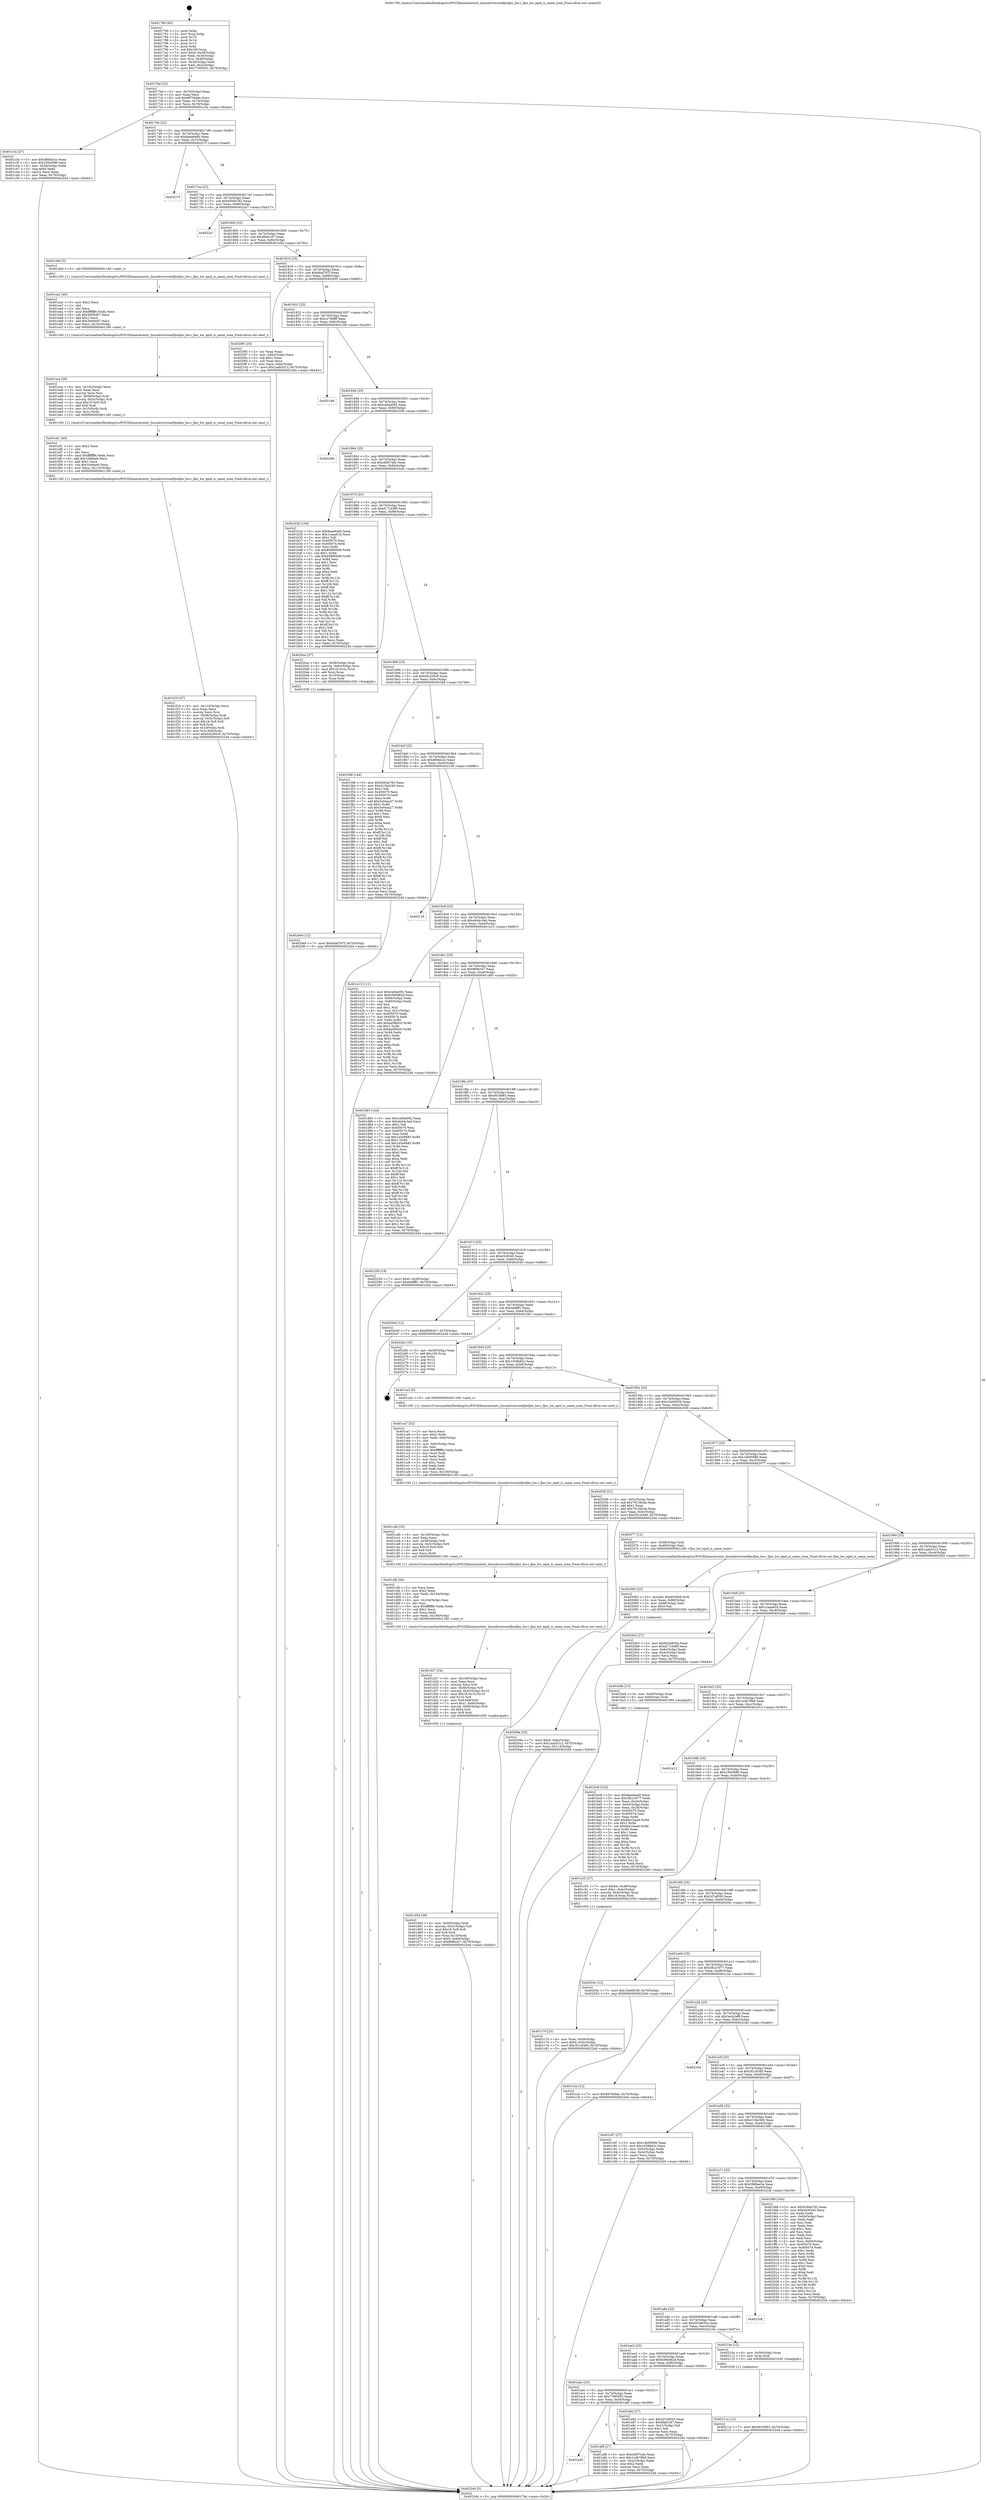 digraph "0x401790" {
  label = "0x401790 (/mnt/c/Users/mathe/Desktop/tcc/POCII/binaries/extr_linuxdriversnetfjesfjes_hw.c_fjes_hw_epid_is_same_zone_Final-ollvm.out::main(0))"
  labelloc = "t"
  node[shape=record]

  Entry [label="",width=0.3,height=0.3,shape=circle,fillcolor=black,style=filled]
  "0x4017bd" [label="{
     0x4017bd [23]\l
     | [instrs]\l
     &nbsp;&nbsp;0x4017bd \<+3\>: mov -0x70(%rbp),%eax\l
     &nbsp;&nbsp;0x4017c0 \<+2\>: mov %eax,%ecx\l
     &nbsp;&nbsp;0x4017c2 \<+6\>: sub $0x8876bfae,%ecx\l
     &nbsp;&nbsp;0x4017c8 \<+3\>: mov %eax,-0x74(%rbp)\l
     &nbsp;&nbsp;0x4017cb \<+3\>: mov %ecx,-0x78(%rbp)\l
     &nbsp;&nbsp;0x4017ce \<+6\>: je 0000000000401c3a \<main+0x4aa\>\l
  }"]
  "0x401c3a" [label="{
     0x401c3a [27]\l
     | [instrs]\l
     &nbsp;&nbsp;0x401c3a \<+5\>: mov $0xd6fde2cc,%eax\l
     &nbsp;&nbsp;0x401c3f \<+5\>: mov $0x230c00f6,%ecx\l
     &nbsp;&nbsp;0x401c44 \<+3\>: mov -0x28(%rbp),%edx\l
     &nbsp;&nbsp;0x401c47 \<+3\>: cmp $0x0,%edx\l
     &nbsp;&nbsp;0x401c4a \<+3\>: cmove %ecx,%eax\l
     &nbsp;&nbsp;0x401c4d \<+3\>: mov %eax,-0x70(%rbp)\l
     &nbsp;&nbsp;0x401c50 \<+5\>: jmp 00000000004022d4 \<main+0xb44\>\l
  }"]
  "0x4017d4" [label="{
     0x4017d4 [22]\l
     | [instrs]\l
     &nbsp;&nbsp;0x4017d4 \<+5\>: jmp 00000000004017d9 \<main+0x49\>\l
     &nbsp;&nbsp;0x4017d9 \<+3\>: mov -0x74(%rbp),%eax\l
     &nbsp;&nbsp;0x4017dc \<+5\>: sub $0x8aee6ed0,%eax\l
     &nbsp;&nbsp;0x4017e1 \<+3\>: mov %eax,-0x7c(%rbp)\l
     &nbsp;&nbsp;0x4017e4 \<+6\>: je 000000000040227f \<main+0xaef\>\l
  }"]
  Exit [label="",width=0.3,height=0.3,shape=circle,fillcolor=black,style=filled,peripheries=2]
  "0x40227f" [label="{
     0x40227f\l
  }", style=dashed]
  "0x4017ea" [label="{
     0x4017ea [22]\l
     | [instrs]\l
     &nbsp;&nbsp;0x4017ea \<+5\>: jmp 00000000004017ef \<main+0x5f\>\l
     &nbsp;&nbsp;0x4017ef \<+3\>: mov -0x74(%rbp),%eax\l
     &nbsp;&nbsp;0x4017f2 \<+5\>: sub $0x9394a782,%eax\l
     &nbsp;&nbsp;0x4017f7 \<+3\>: mov %eax,-0x80(%rbp)\l
     &nbsp;&nbsp;0x4017fa \<+6\>: je 00000000004022a7 \<main+0xb17\>\l
  }"]
  "0x40211a" [label="{
     0x40211a [12]\l
     | [instrs]\l
     &nbsp;&nbsp;0x40211a \<+7\>: movl $0x4616863,-0x70(%rbp)\l
     &nbsp;&nbsp;0x402121 \<+5\>: jmp 00000000004022d4 \<main+0xb44\>\l
  }"]
  "0x4022a7" [label="{
     0x4022a7\l
  }", style=dashed]
  "0x401800" [label="{
     0x401800 [25]\l
     | [instrs]\l
     &nbsp;&nbsp;0x401800 \<+5\>: jmp 0000000000401805 \<main+0x75\>\l
     &nbsp;&nbsp;0x401805 \<+3\>: mov -0x74(%rbp),%eax\l
     &nbsp;&nbsp;0x401808 \<+5\>: sub $0x9fafc187,%eax\l
     &nbsp;&nbsp;0x40180d \<+6\>: mov %eax,-0x84(%rbp)\l
     &nbsp;&nbsp;0x401813 \<+6\>: je 0000000000401e9d \<main+0x70d\>\l
  }"]
  "0x4020e9" [label="{
     0x4020e9 [12]\l
     | [instrs]\l
     &nbsp;&nbsp;0x4020e9 \<+7\>: movl $0xbbaf787f,-0x70(%rbp)\l
     &nbsp;&nbsp;0x4020f0 \<+5\>: jmp 00000000004022d4 \<main+0xb44\>\l
  }"]
  "0x401e9d" [label="{
     0x401e9d [5]\l
     | [instrs]\l
     &nbsp;&nbsp;0x401e9d \<+5\>: call 0000000000401160 \<next_i\>\l
     | [calls]\l
     &nbsp;&nbsp;0x401160 \{1\} (/mnt/c/Users/mathe/Desktop/tcc/POCII/binaries/extr_linuxdriversnetfjesfjes_hw.c_fjes_hw_epid_is_same_zone_Final-ollvm.out::next_i)\l
  }"]
  "0x401819" [label="{
     0x401819 [25]\l
     | [instrs]\l
     &nbsp;&nbsp;0x401819 \<+5\>: jmp 000000000040181e \<main+0x8e\>\l
     &nbsp;&nbsp;0x40181e \<+3\>: mov -0x74(%rbp),%eax\l
     &nbsp;&nbsp;0x401821 \<+5\>: sub $0xbbaf787f,%eax\l
     &nbsp;&nbsp;0x401826 \<+6\>: mov %eax,-0x88(%rbp)\l
     &nbsp;&nbsp;0x40182c \<+6\>: je 00000000004020f5 \<main+0x965\>\l
  }"]
  "0x40209a" [label="{
     0x40209a [25]\l
     | [instrs]\l
     &nbsp;&nbsp;0x40209a \<+7\>: movl $0x0,-0x6c(%rbp)\l
     &nbsp;&nbsp;0x4020a1 \<+7\>: movl $0x1aab5312,-0x70(%rbp)\l
     &nbsp;&nbsp;0x4020a8 \<+6\>: mov %eax,-0x114(%rbp)\l
     &nbsp;&nbsp;0x4020ae \<+5\>: jmp 00000000004022d4 \<main+0xb44\>\l
  }"]
  "0x4020f5" [label="{
     0x4020f5 [25]\l
     | [instrs]\l
     &nbsp;&nbsp;0x4020f5 \<+2\>: xor %eax,%eax\l
     &nbsp;&nbsp;0x4020f7 \<+3\>: mov -0x6c(%rbp),%ecx\l
     &nbsp;&nbsp;0x4020fa \<+3\>: sub $0x1,%eax\l
     &nbsp;&nbsp;0x4020fd \<+2\>: sub %eax,%ecx\l
     &nbsp;&nbsp;0x4020ff \<+3\>: mov %ecx,-0x6c(%rbp)\l
     &nbsp;&nbsp;0x402102 \<+7\>: movl $0x1aab5312,-0x70(%rbp)\l
     &nbsp;&nbsp;0x402109 \<+5\>: jmp 00000000004022d4 \<main+0xb44\>\l
  }"]
  "0x401832" [label="{
     0x401832 [25]\l
     | [instrs]\l
     &nbsp;&nbsp;0x401832 \<+5\>: jmp 0000000000401837 \<main+0xa7\>\l
     &nbsp;&nbsp;0x401837 \<+3\>: mov -0x74(%rbp),%eax\l
     &nbsp;&nbsp;0x40183a \<+5\>: sub $0xc2784fff,%eax\l
     &nbsp;&nbsp;0x40183f \<+6\>: mov %eax,-0x8c(%rbp)\l
     &nbsp;&nbsp;0x401845 \<+6\>: je 00000000004021b8 \<main+0xa28\>\l
  }"]
  "0x402083" [label="{
     0x402083 [23]\l
     | [instrs]\l
     &nbsp;&nbsp;0x402083 \<+10\>: movabs $0x4030b6,%rdi\l
     &nbsp;&nbsp;0x40208d \<+3\>: mov %eax,-0x68(%rbp)\l
     &nbsp;&nbsp;0x402090 \<+3\>: mov -0x68(%rbp),%esi\l
     &nbsp;&nbsp;0x402093 \<+2\>: mov $0x0,%al\l
     &nbsp;&nbsp;0x402095 \<+5\>: call 0000000000401040 \<printf@plt\>\l
     | [calls]\l
     &nbsp;&nbsp;0x401040 \{1\} (unknown)\l
  }"]
  "0x4021b8" [label="{
     0x4021b8\l
  }", style=dashed]
  "0x40184b" [label="{
     0x40184b [25]\l
     | [instrs]\l
     &nbsp;&nbsp;0x40184b \<+5\>: jmp 0000000000401850 \<main+0xc0\>\l
     &nbsp;&nbsp;0x401850 \<+3\>: mov -0x74(%rbp),%eax\l
     &nbsp;&nbsp;0x401853 \<+5\>: sub $0xc4d4a092,%eax\l
     &nbsp;&nbsp;0x401858 \<+6\>: mov %eax,-0x90(%rbp)\l
     &nbsp;&nbsp;0x40185e \<+6\>: je 000000000040229b \<main+0xb0b\>\l
  }"]
  "0x401f19" [label="{
     0x401f19 [47]\l
     | [instrs]\l
     &nbsp;&nbsp;0x401f19 \<+6\>: mov -0x110(%rbp),%ecx\l
     &nbsp;&nbsp;0x401f1f \<+3\>: imul %eax,%ecx\l
     &nbsp;&nbsp;0x401f22 \<+3\>: movslq %ecx,%rsi\l
     &nbsp;&nbsp;0x401f25 \<+4\>: mov -0x58(%rbp),%rdi\l
     &nbsp;&nbsp;0x401f29 \<+4\>: movslq -0x5c(%rbp),%r8\l
     &nbsp;&nbsp;0x401f2d \<+4\>: imul $0x18,%r8,%r8\l
     &nbsp;&nbsp;0x401f31 \<+3\>: add %r8,%rdi\l
     &nbsp;&nbsp;0x401f34 \<+4\>: mov 0x10(%rdi),%rdi\l
     &nbsp;&nbsp;0x401f38 \<+4\>: mov %rsi,0x8(%rdi)\l
     &nbsp;&nbsp;0x401f3c \<+7\>: movl $0xd3c295c9,-0x70(%rbp)\l
     &nbsp;&nbsp;0x401f43 \<+5\>: jmp 00000000004022d4 \<main+0xb44\>\l
  }"]
  "0x40229b" [label="{
     0x40229b\l
  }", style=dashed]
  "0x401864" [label="{
     0x401864 [25]\l
     | [instrs]\l
     &nbsp;&nbsp;0x401864 \<+5\>: jmp 0000000000401869 \<main+0xd9\>\l
     &nbsp;&nbsp;0x401869 \<+3\>: mov -0x74(%rbp),%eax\l
     &nbsp;&nbsp;0x40186c \<+5\>: sub $0xcb907adc,%eax\l
     &nbsp;&nbsp;0x401871 \<+6\>: mov %eax,-0x94(%rbp)\l
     &nbsp;&nbsp;0x401877 \<+6\>: je 0000000000401b2b \<main+0x39b\>\l
  }"]
  "0x401ef1" [label="{
     0x401ef1 [40]\l
     | [instrs]\l
     &nbsp;&nbsp;0x401ef1 \<+5\>: mov $0x2,%ecx\l
     &nbsp;&nbsp;0x401ef6 \<+1\>: cltd\l
     &nbsp;&nbsp;0x401ef7 \<+2\>: idiv %ecx\l
     &nbsp;&nbsp;0x401ef9 \<+6\>: imul $0xfffffffe,%edx,%ecx\l
     &nbsp;&nbsp;0x401eff \<+6\>: add $0x1b96ae9,%ecx\l
     &nbsp;&nbsp;0x401f05 \<+3\>: add $0x1,%ecx\l
     &nbsp;&nbsp;0x401f08 \<+6\>: sub $0x1b96ae9,%ecx\l
     &nbsp;&nbsp;0x401f0e \<+6\>: mov %ecx,-0x110(%rbp)\l
     &nbsp;&nbsp;0x401f14 \<+5\>: call 0000000000401160 \<next_i\>\l
     | [calls]\l
     &nbsp;&nbsp;0x401160 \{1\} (/mnt/c/Users/mathe/Desktop/tcc/POCII/binaries/extr_linuxdriversnetfjesfjes_hw.c_fjes_hw_epid_is_same_zone_Final-ollvm.out::next_i)\l
  }"]
  "0x401b2b" [label="{
     0x401b2b [144]\l
     | [instrs]\l
     &nbsp;&nbsp;0x401b2b \<+5\>: mov $0x8aee6ed0,%eax\l
     &nbsp;&nbsp;0x401b30 \<+5\>: mov $0x1caaa61b,%ecx\l
     &nbsp;&nbsp;0x401b35 \<+2\>: mov $0x1,%dl\l
     &nbsp;&nbsp;0x401b37 \<+7\>: mov 0x405070,%esi\l
     &nbsp;&nbsp;0x401b3e \<+7\>: mov 0x405074,%edi\l
     &nbsp;&nbsp;0x401b45 \<+3\>: mov %esi,%r8d\l
     &nbsp;&nbsp;0x401b48 \<+7\>: sub $0x858800d9,%r8d\l
     &nbsp;&nbsp;0x401b4f \<+4\>: sub $0x1,%r8d\l
     &nbsp;&nbsp;0x401b53 \<+7\>: add $0x858800d9,%r8d\l
     &nbsp;&nbsp;0x401b5a \<+4\>: imul %r8d,%esi\l
     &nbsp;&nbsp;0x401b5e \<+3\>: and $0x1,%esi\l
     &nbsp;&nbsp;0x401b61 \<+3\>: cmp $0x0,%esi\l
     &nbsp;&nbsp;0x401b64 \<+4\>: sete %r9b\l
     &nbsp;&nbsp;0x401b68 \<+3\>: cmp $0xa,%edi\l
     &nbsp;&nbsp;0x401b6b \<+4\>: setl %r10b\l
     &nbsp;&nbsp;0x401b6f \<+3\>: mov %r9b,%r11b\l
     &nbsp;&nbsp;0x401b72 \<+4\>: xor $0xff,%r11b\l
     &nbsp;&nbsp;0x401b76 \<+3\>: mov %r10b,%bl\l
     &nbsp;&nbsp;0x401b79 \<+3\>: xor $0xff,%bl\l
     &nbsp;&nbsp;0x401b7c \<+3\>: xor $0x1,%dl\l
     &nbsp;&nbsp;0x401b7f \<+3\>: mov %r11b,%r14b\l
     &nbsp;&nbsp;0x401b82 \<+4\>: and $0xff,%r14b\l
     &nbsp;&nbsp;0x401b86 \<+3\>: and %dl,%r9b\l
     &nbsp;&nbsp;0x401b89 \<+3\>: mov %bl,%r15b\l
     &nbsp;&nbsp;0x401b8c \<+4\>: and $0xff,%r15b\l
     &nbsp;&nbsp;0x401b90 \<+3\>: and %dl,%r10b\l
     &nbsp;&nbsp;0x401b93 \<+3\>: or %r9b,%r14b\l
     &nbsp;&nbsp;0x401b96 \<+3\>: or %r10b,%r15b\l
     &nbsp;&nbsp;0x401b99 \<+3\>: xor %r15b,%r14b\l
     &nbsp;&nbsp;0x401b9c \<+3\>: or %bl,%r11b\l
     &nbsp;&nbsp;0x401b9f \<+4\>: xor $0xff,%r11b\l
     &nbsp;&nbsp;0x401ba3 \<+3\>: or $0x1,%dl\l
     &nbsp;&nbsp;0x401ba6 \<+3\>: and %dl,%r11b\l
     &nbsp;&nbsp;0x401ba9 \<+3\>: or %r11b,%r14b\l
     &nbsp;&nbsp;0x401bac \<+4\>: test $0x1,%r14b\l
     &nbsp;&nbsp;0x401bb0 \<+3\>: cmovne %ecx,%eax\l
     &nbsp;&nbsp;0x401bb3 \<+3\>: mov %eax,-0x70(%rbp)\l
     &nbsp;&nbsp;0x401bb6 \<+5\>: jmp 00000000004022d4 \<main+0xb44\>\l
  }"]
  "0x40187d" [label="{
     0x40187d [25]\l
     | [instrs]\l
     &nbsp;&nbsp;0x40187d \<+5\>: jmp 0000000000401882 \<main+0xf2\>\l
     &nbsp;&nbsp;0x401882 \<+3\>: mov -0x74(%rbp),%eax\l
     &nbsp;&nbsp;0x401885 \<+5\>: sub $0xd17244f9,%eax\l
     &nbsp;&nbsp;0x40188a \<+6\>: mov %eax,-0x98(%rbp)\l
     &nbsp;&nbsp;0x401890 \<+6\>: je 00000000004020ce \<main+0x93e\>\l
  }"]
  "0x401eca" [label="{
     0x401eca [39]\l
     | [instrs]\l
     &nbsp;&nbsp;0x401eca \<+6\>: mov -0x10c(%rbp),%ecx\l
     &nbsp;&nbsp;0x401ed0 \<+3\>: imul %eax,%ecx\l
     &nbsp;&nbsp;0x401ed3 \<+3\>: movslq %ecx,%rsi\l
     &nbsp;&nbsp;0x401ed6 \<+4\>: mov -0x58(%rbp),%rdi\l
     &nbsp;&nbsp;0x401eda \<+4\>: movslq -0x5c(%rbp),%r8\l
     &nbsp;&nbsp;0x401ede \<+4\>: imul $0x18,%r8,%r8\l
     &nbsp;&nbsp;0x401ee2 \<+3\>: add %r8,%rdi\l
     &nbsp;&nbsp;0x401ee5 \<+4\>: mov 0x10(%rdi),%rdi\l
     &nbsp;&nbsp;0x401ee9 \<+3\>: mov %rsi,(%rdi)\l
     &nbsp;&nbsp;0x401eec \<+5\>: call 0000000000401160 \<next_i\>\l
     | [calls]\l
     &nbsp;&nbsp;0x401160 \{1\} (/mnt/c/Users/mathe/Desktop/tcc/POCII/binaries/extr_linuxdriversnetfjesfjes_hw.c_fjes_hw_epid_is_same_zone_Final-ollvm.out::next_i)\l
  }"]
  "0x4020ce" [label="{
     0x4020ce [27]\l
     | [instrs]\l
     &nbsp;&nbsp;0x4020ce \<+4\>: mov -0x58(%rbp),%rax\l
     &nbsp;&nbsp;0x4020d2 \<+4\>: movslq -0x6c(%rbp),%rcx\l
     &nbsp;&nbsp;0x4020d6 \<+4\>: imul $0x18,%rcx,%rcx\l
     &nbsp;&nbsp;0x4020da \<+3\>: add %rcx,%rax\l
     &nbsp;&nbsp;0x4020dd \<+4\>: mov 0x10(%rax),%rax\l
     &nbsp;&nbsp;0x4020e1 \<+3\>: mov %rax,%rdi\l
     &nbsp;&nbsp;0x4020e4 \<+5\>: call 0000000000401030 \<free@plt\>\l
     | [calls]\l
     &nbsp;&nbsp;0x401030 \{1\} (unknown)\l
  }"]
  "0x401896" [label="{
     0x401896 [25]\l
     | [instrs]\l
     &nbsp;&nbsp;0x401896 \<+5\>: jmp 000000000040189b \<main+0x10b\>\l
     &nbsp;&nbsp;0x40189b \<+3\>: mov -0x74(%rbp),%eax\l
     &nbsp;&nbsp;0x40189e \<+5\>: sub $0xd3c295c9,%eax\l
     &nbsp;&nbsp;0x4018a3 \<+6\>: mov %eax,-0x9c(%rbp)\l
     &nbsp;&nbsp;0x4018a9 \<+6\>: je 0000000000401f48 \<main+0x7b8\>\l
  }"]
  "0x401ea2" [label="{
     0x401ea2 [40]\l
     | [instrs]\l
     &nbsp;&nbsp;0x401ea2 \<+5\>: mov $0x2,%ecx\l
     &nbsp;&nbsp;0x401ea7 \<+1\>: cltd\l
     &nbsp;&nbsp;0x401ea8 \<+2\>: idiv %ecx\l
     &nbsp;&nbsp;0x401eaa \<+6\>: imul $0xfffffffe,%edx,%ecx\l
     &nbsp;&nbsp;0x401eb0 \<+6\>: sub $0x3b0f44f7,%ecx\l
     &nbsp;&nbsp;0x401eb6 \<+3\>: add $0x1,%ecx\l
     &nbsp;&nbsp;0x401eb9 \<+6\>: add $0x3b0f44f7,%ecx\l
     &nbsp;&nbsp;0x401ebf \<+6\>: mov %ecx,-0x10c(%rbp)\l
     &nbsp;&nbsp;0x401ec5 \<+5\>: call 0000000000401160 \<next_i\>\l
     | [calls]\l
     &nbsp;&nbsp;0x401160 \{1\} (/mnt/c/Users/mathe/Desktop/tcc/POCII/binaries/extr_linuxdriversnetfjesfjes_hw.c_fjes_hw_epid_is_same_zone_Final-ollvm.out::next_i)\l
  }"]
  "0x401f48" [label="{
     0x401f48 [144]\l
     | [instrs]\l
     &nbsp;&nbsp;0x401f48 \<+5\>: mov $0x9394a782,%eax\l
     &nbsp;&nbsp;0x401f4d \<+5\>: mov $0x413bd345,%ecx\l
     &nbsp;&nbsp;0x401f52 \<+2\>: mov $0x1,%dl\l
     &nbsp;&nbsp;0x401f54 \<+7\>: mov 0x405070,%esi\l
     &nbsp;&nbsp;0x401f5b \<+7\>: mov 0x405074,%edi\l
     &nbsp;&nbsp;0x401f62 \<+3\>: mov %esi,%r8d\l
     &nbsp;&nbsp;0x401f65 \<+7\>: add $0x5c04aa27,%r8d\l
     &nbsp;&nbsp;0x401f6c \<+4\>: sub $0x1,%r8d\l
     &nbsp;&nbsp;0x401f70 \<+7\>: sub $0x5c04aa27,%r8d\l
     &nbsp;&nbsp;0x401f77 \<+4\>: imul %r8d,%esi\l
     &nbsp;&nbsp;0x401f7b \<+3\>: and $0x1,%esi\l
     &nbsp;&nbsp;0x401f7e \<+3\>: cmp $0x0,%esi\l
     &nbsp;&nbsp;0x401f81 \<+4\>: sete %r9b\l
     &nbsp;&nbsp;0x401f85 \<+3\>: cmp $0xa,%edi\l
     &nbsp;&nbsp;0x401f88 \<+4\>: setl %r10b\l
     &nbsp;&nbsp;0x401f8c \<+3\>: mov %r9b,%r11b\l
     &nbsp;&nbsp;0x401f8f \<+4\>: xor $0xff,%r11b\l
     &nbsp;&nbsp;0x401f93 \<+3\>: mov %r10b,%bl\l
     &nbsp;&nbsp;0x401f96 \<+3\>: xor $0xff,%bl\l
     &nbsp;&nbsp;0x401f99 \<+3\>: xor $0x1,%dl\l
     &nbsp;&nbsp;0x401f9c \<+3\>: mov %r11b,%r14b\l
     &nbsp;&nbsp;0x401f9f \<+4\>: and $0xff,%r14b\l
     &nbsp;&nbsp;0x401fa3 \<+3\>: and %dl,%r9b\l
     &nbsp;&nbsp;0x401fa6 \<+3\>: mov %bl,%r15b\l
     &nbsp;&nbsp;0x401fa9 \<+4\>: and $0xff,%r15b\l
     &nbsp;&nbsp;0x401fad \<+3\>: and %dl,%r10b\l
     &nbsp;&nbsp;0x401fb0 \<+3\>: or %r9b,%r14b\l
     &nbsp;&nbsp;0x401fb3 \<+3\>: or %r10b,%r15b\l
     &nbsp;&nbsp;0x401fb6 \<+3\>: xor %r15b,%r14b\l
     &nbsp;&nbsp;0x401fb9 \<+3\>: or %bl,%r11b\l
     &nbsp;&nbsp;0x401fbc \<+4\>: xor $0xff,%r11b\l
     &nbsp;&nbsp;0x401fc0 \<+3\>: or $0x1,%dl\l
     &nbsp;&nbsp;0x401fc3 \<+3\>: and %dl,%r11b\l
     &nbsp;&nbsp;0x401fc6 \<+3\>: or %r11b,%r14b\l
     &nbsp;&nbsp;0x401fc9 \<+4\>: test $0x1,%r14b\l
     &nbsp;&nbsp;0x401fcd \<+3\>: cmovne %ecx,%eax\l
     &nbsp;&nbsp;0x401fd0 \<+3\>: mov %eax,-0x70(%rbp)\l
     &nbsp;&nbsp;0x401fd3 \<+5\>: jmp 00000000004022d4 \<main+0xb44\>\l
  }"]
  "0x4018af" [label="{
     0x4018af [25]\l
     | [instrs]\l
     &nbsp;&nbsp;0x4018af \<+5\>: jmp 00000000004018b4 \<main+0x124\>\l
     &nbsp;&nbsp;0x4018b4 \<+3\>: mov -0x74(%rbp),%eax\l
     &nbsp;&nbsp;0x4018b7 \<+5\>: sub $0xd6fde2cc,%eax\l
     &nbsp;&nbsp;0x4018bc \<+6\>: mov %eax,-0xa0(%rbp)\l
     &nbsp;&nbsp;0x4018c2 \<+6\>: je 0000000000402126 \<main+0x996\>\l
  }"]
  "0x401d5d" [label="{
     0x401d5d [38]\l
     | [instrs]\l
     &nbsp;&nbsp;0x401d5d \<+4\>: mov -0x58(%rbp),%rdi\l
     &nbsp;&nbsp;0x401d61 \<+4\>: movslq -0x5c(%rbp),%r8\l
     &nbsp;&nbsp;0x401d65 \<+4\>: imul $0x18,%r8,%r8\l
     &nbsp;&nbsp;0x401d69 \<+3\>: add %r8,%rdi\l
     &nbsp;&nbsp;0x401d6c \<+4\>: mov %rax,0x10(%rdi)\l
     &nbsp;&nbsp;0x401d70 \<+7\>: movl $0x0,-0x64(%rbp)\l
     &nbsp;&nbsp;0x401d77 \<+7\>: movl $0xf998cfc7,-0x70(%rbp)\l
     &nbsp;&nbsp;0x401d7e \<+5\>: jmp 00000000004022d4 \<main+0xb44\>\l
  }"]
  "0x402126" [label="{
     0x402126\l
  }", style=dashed]
  "0x4018c8" [label="{
     0x4018c8 [25]\l
     | [instrs]\l
     &nbsp;&nbsp;0x4018c8 \<+5\>: jmp 00000000004018cd \<main+0x13d\>\l
     &nbsp;&nbsp;0x4018cd \<+3\>: mov -0x74(%rbp),%eax\l
     &nbsp;&nbsp;0x4018d0 \<+5\>: sub $0xeb44c3ed,%eax\l
     &nbsp;&nbsp;0x4018d5 \<+6\>: mov %eax,-0xa4(%rbp)\l
     &nbsp;&nbsp;0x4018db \<+6\>: je 0000000000401e13 \<main+0x683\>\l
  }"]
  "0x401d27" [label="{
     0x401d27 [54]\l
     | [instrs]\l
     &nbsp;&nbsp;0x401d27 \<+6\>: mov -0x108(%rbp),%ecx\l
     &nbsp;&nbsp;0x401d2d \<+3\>: imul %eax,%ecx\l
     &nbsp;&nbsp;0x401d30 \<+3\>: movslq %ecx,%r8\l
     &nbsp;&nbsp;0x401d33 \<+4\>: mov -0x58(%rbp),%r9\l
     &nbsp;&nbsp;0x401d37 \<+4\>: movslq -0x5c(%rbp),%r10\l
     &nbsp;&nbsp;0x401d3b \<+4\>: imul $0x18,%r10,%r10\l
     &nbsp;&nbsp;0x401d3f \<+3\>: add %r10,%r9\l
     &nbsp;&nbsp;0x401d42 \<+4\>: mov %r8,0x8(%r9)\l
     &nbsp;&nbsp;0x401d46 \<+7\>: movl $0x1,-0x60(%rbp)\l
     &nbsp;&nbsp;0x401d4d \<+4\>: movslq -0x60(%rbp),%r8\l
     &nbsp;&nbsp;0x401d51 \<+4\>: shl $0x4,%r8\l
     &nbsp;&nbsp;0x401d55 \<+3\>: mov %r8,%rdi\l
     &nbsp;&nbsp;0x401d58 \<+5\>: call 0000000000401050 \<malloc@plt\>\l
     | [calls]\l
     &nbsp;&nbsp;0x401050 \{1\} (unknown)\l
  }"]
  "0x401e13" [label="{
     0x401e13 [111]\l
     | [instrs]\l
     &nbsp;&nbsp;0x401e13 \<+5\>: mov $0xc4d4a092,%eax\l
     &nbsp;&nbsp;0x401e18 \<+5\>: mov $0x6390d82d,%ecx\l
     &nbsp;&nbsp;0x401e1d \<+3\>: mov -0x64(%rbp),%edx\l
     &nbsp;&nbsp;0x401e20 \<+3\>: cmp -0x60(%rbp),%edx\l
     &nbsp;&nbsp;0x401e23 \<+4\>: setl %sil\l
     &nbsp;&nbsp;0x401e27 \<+4\>: and $0x1,%sil\l
     &nbsp;&nbsp;0x401e2b \<+4\>: mov %sil,-0x21(%rbp)\l
     &nbsp;&nbsp;0x401e2f \<+7\>: mov 0x405070,%edx\l
     &nbsp;&nbsp;0x401e36 \<+7\>: mov 0x405074,%edi\l
     &nbsp;&nbsp;0x401e3d \<+3\>: mov %edx,%r8d\l
     &nbsp;&nbsp;0x401e40 \<+7\>: add $0xba5fb0c0,%r8d\l
     &nbsp;&nbsp;0x401e47 \<+4\>: sub $0x1,%r8d\l
     &nbsp;&nbsp;0x401e4b \<+7\>: sub $0xba5fb0c0,%r8d\l
     &nbsp;&nbsp;0x401e52 \<+4\>: imul %r8d,%edx\l
     &nbsp;&nbsp;0x401e56 \<+3\>: and $0x1,%edx\l
     &nbsp;&nbsp;0x401e59 \<+3\>: cmp $0x0,%edx\l
     &nbsp;&nbsp;0x401e5c \<+4\>: sete %sil\l
     &nbsp;&nbsp;0x401e60 \<+3\>: cmp $0xa,%edi\l
     &nbsp;&nbsp;0x401e63 \<+4\>: setl %r9b\l
     &nbsp;&nbsp;0x401e67 \<+3\>: mov %sil,%r10b\l
     &nbsp;&nbsp;0x401e6a \<+3\>: and %r9b,%r10b\l
     &nbsp;&nbsp;0x401e6d \<+3\>: xor %r9b,%sil\l
     &nbsp;&nbsp;0x401e70 \<+3\>: or %sil,%r10b\l
     &nbsp;&nbsp;0x401e73 \<+4\>: test $0x1,%r10b\l
     &nbsp;&nbsp;0x401e77 \<+3\>: cmovne %ecx,%eax\l
     &nbsp;&nbsp;0x401e7a \<+3\>: mov %eax,-0x70(%rbp)\l
     &nbsp;&nbsp;0x401e7d \<+5\>: jmp 00000000004022d4 \<main+0xb44\>\l
  }"]
  "0x4018e1" [label="{
     0x4018e1 [25]\l
     | [instrs]\l
     &nbsp;&nbsp;0x4018e1 \<+5\>: jmp 00000000004018e6 \<main+0x156\>\l
     &nbsp;&nbsp;0x4018e6 \<+3\>: mov -0x74(%rbp),%eax\l
     &nbsp;&nbsp;0x4018e9 \<+5\>: sub $0xf998cfc7,%eax\l
     &nbsp;&nbsp;0x4018ee \<+6\>: mov %eax,-0xa8(%rbp)\l
     &nbsp;&nbsp;0x4018f4 \<+6\>: je 0000000000401d83 \<main+0x5f3\>\l
  }"]
  "0x401cfb" [label="{
     0x401cfb [44]\l
     | [instrs]\l
     &nbsp;&nbsp;0x401cfb \<+2\>: xor %ecx,%ecx\l
     &nbsp;&nbsp;0x401cfd \<+5\>: mov $0x2,%edx\l
     &nbsp;&nbsp;0x401d02 \<+6\>: mov %edx,-0x104(%rbp)\l
     &nbsp;&nbsp;0x401d08 \<+1\>: cltd\l
     &nbsp;&nbsp;0x401d09 \<+6\>: mov -0x104(%rbp),%esi\l
     &nbsp;&nbsp;0x401d0f \<+2\>: idiv %esi\l
     &nbsp;&nbsp;0x401d11 \<+6\>: imul $0xfffffffe,%edx,%edx\l
     &nbsp;&nbsp;0x401d17 \<+3\>: sub $0x1,%ecx\l
     &nbsp;&nbsp;0x401d1a \<+2\>: sub %ecx,%edx\l
     &nbsp;&nbsp;0x401d1c \<+6\>: mov %edx,-0x108(%rbp)\l
     &nbsp;&nbsp;0x401d22 \<+5\>: call 0000000000401160 \<next_i\>\l
     | [calls]\l
     &nbsp;&nbsp;0x401160 \{1\} (/mnt/c/Users/mathe/Desktop/tcc/POCII/binaries/extr_linuxdriversnetfjesfjes_hw.c_fjes_hw_epid_is_same_zone_Final-ollvm.out::next_i)\l
  }"]
  "0x401d83" [label="{
     0x401d83 [144]\l
     | [instrs]\l
     &nbsp;&nbsp;0x401d83 \<+5\>: mov $0xc4d4a092,%eax\l
     &nbsp;&nbsp;0x401d88 \<+5\>: mov $0xeb44c3ed,%ecx\l
     &nbsp;&nbsp;0x401d8d \<+2\>: mov $0x1,%dl\l
     &nbsp;&nbsp;0x401d8f \<+7\>: mov 0x405070,%esi\l
     &nbsp;&nbsp;0x401d96 \<+7\>: mov 0x405074,%edi\l
     &nbsp;&nbsp;0x401d9d \<+3\>: mov %esi,%r8d\l
     &nbsp;&nbsp;0x401da0 \<+7\>: sub $0x1e5e8683,%r8d\l
     &nbsp;&nbsp;0x401da7 \<+4\>: sub $0x1,%r8d\l
     &nbsp;&nbsp;0x401dab \<+7\>: add $0x1e5e8683,%r8d\l
     &nbsp;&nbsp;0x401db2 \<+4\>: imul %r8d,%esi\l
     &nbsp;&nbsp;0x401db6 \<+3\>: and $0x1,%esi\l
     &nbsp;&nbsp;0x401db9 \<+3\>: cmp $0x0,%esi\l
     &nbsp;&nbsp;0x401dbc \<+4\>: sete %r9b\l
     &nbsp;&nbsp;0x401dc0 \<+3\>: cmp $0xa,%edi\l
     &nbsp;&nbsp;0x401dc3 \<+4\>: setl %r10b\l
     &nbsp;&nbsp;0x401dc7 \<+3\>: mov %r9b,%r11b\l
     &nbsp;&nbsp;0x401dca \<+4\>: xor $0xff,%r11b\l
     &nbsp;&nbsp;0x401dce \<+3\>: mov %r10b,%bl\l
     &nbsp;&nbsp;0x401dd1 \<+3\>: xor $0xff,%bl\l
     &nbsp;&nbsp;0x401dd4 \<+3\>: xor $0x1,%dl\l
     &nbsp;&nbsp;0x401dd7 \<+3\>: mov %r11b,%r14b\l
     &nbsp;&nbsp;0x401dda \<+4\>: and $0xff,%r14b\l
     &nbsp;&nbsp;0x401dde \<+3\>: and %dl,%r9b\l
     &nbsp;&nbsp;0x401de1 \<+3\>: mov %bl,%r15b\l
     &nbsp;&nbsp;0x401de4 \<+4\>: and $0xff,%r15b\l
     &nbsp;&nbsp;0x401de8 \<+3\>: and %dl,%r10b\l
     &nbsp;&nbsp;0x401deb \<+3\>: or %r9b,%r14b\l
     &nbsp;&nbsp;0x401dee \<+3\>: or %r10b,%r15b\l
     &nbsp;&nbsp;0x401df1 \<+3\>: xor %r15b,%r14b\l
     &nbsp;&nbsp;0x401df4 \<+3\>: or %bl,%r11b\l
     &nbsp;&nbsp;0x401df7 \<+4\>: xor $0xff,%r11b\l
     &nbsp;&nbsp;0x401dfb \<+3\>: or $0x1,%dl\l
     &nbsp;&nbsp;0x401dfe \<+3\>: and %dl,%r11b\l
     &nbsp;&nbsp;0x401e01 \<+3\>: or %r11b,%r14b\l
     &nbsp;&nbsp;0x401e04 \<+4\>: test $0x1,%r14b\l
     &nbsp;&nbsp;0x401e08 \<+3\>: cmovne %ecx,%eax\l
     &nbsp;&nbsp;0x401e0b \<+3\>: mov %eax,-0x70(%rbp)\l
     &nbsp;&nbsp;0x401e0e \<+5\>: jmp 00000000004022d4 \<main+0xb44\>\l
  }"]
  "0x4018fa" [label="{
     0x4018fa [25]\l
     | [instrs]\l
     &nbsp;&nbsp;0x4018fa \<+5\>: jmp 00000000004018ff \<main+0x16f\>\l
     &nbsp;&nbsp;0x4018ff \<+3\>: mov -0x74(%rbp),%eax\l
     &nbsp;&nbsp;0x401902 \<+5\>: sub $0x4616863,%eax\l
     &nbsp;&nbsp;0x401907 \<+6\>: mov %eax,-0xac(%rbp)\l
     &nbsp;&nbsp;0x40190d \<+6\>: je 0000000000402259 \<main+0xac9\>\l
  }"]
  "0x401cdb" [label="{
     0x401cdb [32]\l
     | [instrs]\l
     &nbsp;&nbsp;0x401cdb \<+6\>: mov -0x100(%rbp),%ecx\l
     &nbsp;&nbsp;0x401ce1 \<+3\>: imul %eax,%ecx\l
     &nbsp;&nbsp;0x401ce4 \<+4\>: mov -0x58(%rbp),%r8\l
     &nbsp;&nbsp;0x401ce8 \<+4\>: movslq -0x5c(%rbp),%r9\l
     &nbsp;&nbsp;0x401cec \<+4\>: imul $0x18,%r9,%r9\l
     &nbsp;&nbsp;0x401cf0 \<+3\>: add %r9,%r8\l
     &nbsp;&nbsp;0x401cf3 \<+3\>: mov %ecx,(%r8)\l
     &nbsp;&nbsp;0x401cf6 \<+5\>: call 0000000000401160 \<next_i\>\l
     | [calls]\l
     &nbsp;&nbsp;0x401160 \{1\} (/mnt/c/Users/mathe/Desktop/tcc/POCII/binaries/extr_linuxdriversnetfjesfjes_hw.c_fjes_hw_epid_is_same_zone_Final-ollvm.out::next_i)\l
  }"]
  "0x402259" [label="{
     0x402259 [19]\l
     | [instrs]\l
     &nbsp;&nbsp;0x402259 \<+7\>: movl $0x0,-0x30(%rbp)\l
     &nbsp;&nbsp;0x402260 \<+7\>: movl $0xda8fff1,-0x70(%rbp)\l
     &nbsp;&nbsp;0x402267 \<+5\>: jmp 00000000004022d4 \<main+0xb44\>\l
  }"]
  "0x401913" [label="{
     0x401913 [25]\l
     | [instrs]\l
     &nbsp;&nbsp;0x401913 \<+5\>: jmp 0000000000401918 \<main+0x188\>\l
     &nbsp;&nbsp;0x401918 \<+3\>: mov -0x74(%rbp),%eax\l
     &nbsp;&nbsp;0x40191b \<+5\>: sub $0xd3c8340,%eax\l
     &nbsp;&nbsp;0x401920 \<+6\>: mov %eax,-0xb0(%rbp)\l
     &nbsp;&nbsp;0x401926 \<+6\>: je 0000000000402040 \<main+0x8b0\>\l
  }"]
  "0x401ca7" [label="{
     0x401ca7 [52]\l
     | [instrs]\l
     &nbsp;&nbsp;0x401ca7 \<+2\>: xor %ecx,%ecx\l
     &nbsp;&nbsp;0x401ca9 \<+5\>: mov $0x2,%edx\l
     &nbsp;&nbsp;0x401cae \<+6\>: mov %edx,-0xfc(%rbp)\l
     &nbsp;&nbsp;0x401cb4 \<+1\>: cltd\l
     &nbsp;&nbsp;0x401cb5 \<+6\>: mov -0xfc(%rbp),%esi\l
     &nbsp;&nbsp;0x401cbb \<+2\>: idiv %esi\l
     &nbsp;&nbsp;0x401cbd \<+6\>: imul $0xfffffffe,%edx,%edx\l
     &nbsp;&nbsp;0x401cc3 \<+2\>: mov %ecx,%edi\l
     &nbsp;&nbsp;0x401cc5 \<+2\>: sub %edx,%edi\l
     &nbsp;&nbsp;0x401cc7 \<+2\>: mov %ecx,%edx\l
     &nbsp;&nbsp;0x401cc9 \<+3\>: sub $0x1,%edx\l
     &nbsp;&nbsp;0x401ccc \<+2\>: add %edx,%edi\l
     &nbsp;&nbsp;0x401cce \<+2\>: sub %edi,%ecx\l
     &nbsp;&nbsp;0x401cd0 \<+6\>: mov %ecx,-0x100(%rbp)\l
     &nbsp;&nbsp;0x401cd6 \<+5\>: call 0000000000401160 \<next_i\>\l
     | [calls]\l
     &nbsp;&nbsp;0x401160 \{1\} (/mnt/c/Users/mathe/Desktop/tcc/POCII/binaries/extr_linuxdriversnetfjesfjes_hw.c_fjes_hw_epid_is_same_zone_Final-ollvm.out::next_i)\l
  }"]
  "0x402040" [label="{
     0x402040 [12]\l
     | [instrs]\l
     &nbsp;&nbsp;0x402040 \<+7\>: movl $0xf998cfc7,-0x70(%rbp)\l
     &nbsp;&nbsp;0x402047 \<+5\>: jmp 00000000004022d4 \<main+0xb44\>\l
  }"]
  "0x40192c" [label="{
     0x40192c [25]\l
     | [instrs]\l
     &nbsp;&nbsp;0x40192c \<+5\>: jmp 0000000000401931 \<main+0x1a1\>\l
     &nbsp;&nbsp;0x401931 \<+3\>: mov -0x74(%rbp),%eax\l
     &nbsp;&nbsp;0x401934 \<+5\>: sub $0xda8fff1,%eax\l
     &nbsp;&nbsp;0x401939 \<+6\>: mov %eax,-0xb4(%rbp)\l
     &nbsp;&nbsp;0x40193f \<+6\>: je 000000000040226c \<main+0xadc\>\l
  }"]
  "0x401c70" [label="{
     0x401c70 [23]\l
     | [instrs]\l
     &nbsp;&nbsp;0x401c70 \<+4\>: mov %rax,-0x58(%rbp)\l
     &nbsp;&nbsp;0x401c74 \<+7\>: movl $0x0,-0x5c(%rbp)\l
     &nbsp;&nbsp;0x401c7b \<+7\>: movl $0x3f1cd3d0,-0x70(%rbp)\l
     &nbsp;&nbsp;0x401c82 \<+5\>: jmp 00000000004022d4 \<main+0xb44\>\l
  }"]
  "0x40226c" [label="{
     0x40226c [19]\l
     | [instrs]\l
     &nbsp;&nbsp;0x40226c \<+3\>: mov -0x30(%rbp),%eax\l
     &nbsp;&nbsp;0x40226f \<+7\>: add $0x100,%rsp\l
     &nbsp;&nbsp;0x402276 \<+1\>: pop %rbx\l
     &nbsp;&nbsp;0x402277 \<+2\>: pop %r12\l
     &nbsp;&nbsp;0x402279 \<+2\>: pop %r14\l
     &nbsp;&nbsp;0x40227b \<+2\>: pop %r15\l
     &nbsp;&nbsp;0x40227d \<+1\>: pop %rbp\l
     &nbsp;&nbsp;0x40227e \<+1\>: ret\l
  }"]
  "0x401945" [label="{
     0x401945 [25]\l
     | [instrs]\l
     &nbsp;&nbsp;0x401945 \<+5\>: jmp 000000000040194a \<main+0x1ba\>\l
     &nbsp;&nbsp;0x40194a \<+3\>: mov -0x74(%rbp),%eax\l
     &nbsp;&nbsp;0x40194d \<+5\>: sub $0x1059b62c,%eax\l
     &nbsp;&nbsp;0x401952 \<+6\>: mov %eax,-0xb8(%rbp)\l
     &nbsp;&nbsp;0x401958 \<+6\>: je 0000000000401ca2 \<main+0x512\>\l
  }"]
  "0x401bc8" [label="{
     0x401bc8 [102]\l
     | [instrs]\l
     &nbsp;&nbsp;0x401bc8 \<+5\>: mov $0x8aee6ed0,%ecx\l
     &nbsp;&nbsp;0x401bcd \<+5\>: mov $0x38c23077,%edx\l
     &nbsp;&nbsp;0x401bd2 \<+3\>: mov %eax,-0x44(%rbp)\l
     &nbsp;&nbsp;0x401bd5 \<+3\>: mov -0x44(%rbp),%eax\l
     &nbsp;&nbsp;0x401bd8 \<+3\>: mov %eax,-0x28(%rbp)\l
     &nbsp;&nbsp;0x401bdb \<+7\>: mov 0x405070,%eax\l
     &nbsp;&nbsp;0x401be2 \<+7\>: mov 0x405074,%esi\l
     &nbsp;&nbsp;0x401be9 \<+3\>: mov %eax,%r8d\l
     &nbsp;&nbsp;0x401bec \<+7\>: add $0x8ee1baa9,%r8d\l
     &nbsp;&nbsp;0x401bf3 \<+4\>: sub $0x1,%r8d\l
     &nbsp;&nbsp;0x401bf7 \<+7\>: sub $0x8ee1baa9,%r8d\l
     &nbsp;&nbsp;0x401bfe \<+4\>: imul %r8d,%eax\l
     &nbsp;&nbsp;0x401c02 \<+3\>: and $0x1,%eax\l
     &nbsp;&nbsp;0x401c05 \<+3\>: cmp $0x0,%eax\l
     &nbsp;&nbsp;0x401c08 \<+4\>: sete %r9b\l
     &nbsp;&nbsp;0x401c0c \<+3\>: cmp $0xa,%esi\l
     &nbsp;&nbsp;0x401c0f \<+4\>: setl %r10b\l
     &nbsp;&nbsp;0x401c13 \<+3\>: mov %r9b,%r11b\l
     &nbsp;&nbsp;0x401c16 \<+3\>: and %r10b,%r11b\l
     &nbsp;&nbsp;0x401c19 \<+3\>: xor %r10b,%r9b\l
     &nbsp;&nbsp;0x401c1c \<+3\>: or %r9b,%r11b\l
     &nbsp;&nbsp;0x401c1f \<+4\>: test $0x1,%r11b\l
     &nbsp;&nbsp;0x401c23 \<+3\>: cmovne %edx,%ecx\l
     &nbsp;&nbsp;0x401c26 \<+3\>: mov %ecx,-0x70(%rbp)\l
     &nbsp;&nbsp;0x401c29 \<+5\>: jmp 00000000004022d4 \<main+0xb44\>\l
  }"]
  "0x401ca2" [label="{
     0x401ca2 [5]\l
     | [instrs]\l
     &nbsp;&nbsp;0x401ca2 \<+5\>: call 0000000000401160 \<next_i\>\l
     | [calls]\l
     &nbsp;&nbsp;0x401160 \{1\} (/mnt/c/Users/mathe/Desktop/tcc/POCII/binaries/extr_linuxdriversnetfjesfjes_hw.c_fjes_hw_epid_is_same_zone_Final-ollvm.out::next_i)\l
  }"]
  "0x40195e" [label="{
     0x40195e [25]\l
     | [instrs]\l
     &nbsp;&nbsp;0x40195e \<+5\>: jmp 0000000000401963 \<main+0x1d3\>\l
     &nbsp;&nbsp;0x401963 \<+3\>: mov -0x74(%rbp),%eax\l
     &nbsp;&nbsp;0x401966 \<+5\>: sub $0x10e69539,%eax\l
     &nbsp;&nbsp;0x40196b \<+6\>: mov %eax,-0xbc(%rbp)\l
     &nbsp;&nbsp;0x401971 \<+6\>: je 0000000000402058 \<main+0x8c8\>\l
  }"]
  "0x401790" [label="{
     0x401790 [45]\l
     | [instrs]\l
     &nbsp;&nbsp;0x401790 \<+1\>: push %rbp\l
     &nbsp;&nbsp;0x401791 \<+3\>: mov %rsp,%rbp\l
     &nbsp;&nbsp;0x401794 \<+2\>: push %r15\l
     &nbsp;&nbsp;0x401796 \<+2\>: push %r14\l
     &nbsp;&nbsp;0x401798 \<+2\>: push %r12\l
     &nbsp;&nbsp;0x40179a \<+1\>: push %rbx\l
     &nbsp;&nbsp;0x40179b \<+7\>: sub $0x100,%rsp\l
     &nbsp;&nbsp;0x4017a2 \<+7\>: movl $0x0,-0x30(%rbp)\l
     &nbsp;&nbsp;0x4017a9 \<+3\>: mov %edi,-0x34(%rbp)\l
     &nbsp;&nbsp;0x4017ac \<+4\>: mov %rsi,-0x40(%rbp)\l
     &nbsp;&nbsp;0x4017b0 \<+3\>: mov -0x34(%rbp),%edi\l
     &nbsp;&nbsp;0x4017b3 \<+3\>: mov %edi,-0x2c(%rbp)\l
     &nbsp;&nbsp;0x4017b6 \<+7\>: movl $0x776050f1,-0x70(%rbp)\l
  }"]
  "0x402058" [label="{
     0x402058 [31]\l
     | [instrs]\l
     &nbsp;&nbsp;0x402058 \<+3\>: mov -0x5c(%rbp),%eax\l
     &nbsp;&nbsp;0x40205b \<+5\>: sub $0x79136cda,%eax\l
     &nbsp;&nbsp;0x402060 \<+3\>: add $0x1,%eax\l
     &nbsp;&nbsp;0x402063 \<+5\>: add $0x79136cda,%eax\l
     &nbsp;&nbsp;0x402068 \<+3\>: mov %eax,-0x5c(%rbp)\l
     &nbsp;&nbsp;0x40206b \<+7\>: movl $0x3f1cd3d0,-0x70(%rbp)\l
     &nbsp;&nbsp;0x402072 \<+5\>: jmp 00000000004022d4 \<main+0xb44\>\l
  }"]
  "0x401977" [label="{
     0x401977 [25]\l
     | [instrs]\l
     &nbsp;&nbsp;0x401977 \<+5\>: jmp 000000000040197c \<main+0x1ec\>\l
     &nbsp;&nbsp;0x40197c \<+3\>: mov -0x74(%rbp),%eax\l
     &nbsp;&nbsp;0x40197f \<+5\>: sub $0x14b95986,%eax\l
     &nbsp;&nbsp;0x401984 \<+6\>: mov %eax,-0xc0(%rbp)\l
     &nbsp;&nbsp;0x40198a \<+6\>: je 0000000000402077 \<main+0x8e7\>\l
  }"]
  "0x4022d4" [label="{
     0x4022d4 [5]\l
     | [instrs]\l
     &nbsp;&nbsp;0x4022d4 \<+5\>: jmp 00000000004017bd \<main+0x2d\>\l
  }"]
  "0x402077" [label="{
     0x402077 [12]\l
     | [instrs]\l
     &nbsp;&nbsp;0x402077 \<+4\>: mov -0x58(%rbp),%rdi\l
     &nbsp;&nbsp;0x40207b \<+3\>: mov -0x48(%rbp),%esi\l
     &nbsp;&nbsp;0x40207e \<+5\>: call 0000000000401240 \<fjes_hw_epid_is_same_zone\>\l
     | [calls]\l
     &nbsp;&nbsp;0x401240 \{1\} (/mnt/c/Users/mathe/Desktop/tcc/POCII/binaries/extr_linuxdriversnetfjesfjes_hw.c_fjes_hw_epid_is_same_zone_Final-ollvm.out::fjes_hw_epid_is_same_zone)\l
  }"]
  "0x401990" [label="{
     0x401990 [25]\l
     | [instrs]\l
     &nbsp;&nbsp;0x401990 \<+5\>: jmp 0000000000401995 \<main+0x205\>\l
     &nbsp;&nbsp;0x401995 \<+3\>: mov -0x74(%rbp),%eax\l
     &nbsp;&nbsp;0x401998 \<+5\>: sub $0x1aab5312,%eax\l
     &nbsp;&nbsp;0x40199d \<+6\>: mov %eax,-0xc4(%rbp)\l
     &nbsp;&nbsp;0x4019a3 \<+6\>: je 00000000004020b3 \<main+0x923\>\l
  }"]
  "0x401ad5" [label="{
     0x401ad5\l
  }", style=dashed]
  "0x4020b3" [label="{
     0x4020b3 [27]\l
     | [instrs]\l
     &nbsp;&nbsp;0x4020b3 \<+5\>: mov $0x603e835a,%eax\l
     &nbsp;&nbsp;0x4020b8 \<+5\>: mov $0xd17244f9,%ecx\l
     &nbsp;&nbsp;0x4020bd \<+3\>: mov -0x6c(%rbp),%edx\l
     &nbsp;&nbsp;0x4020c0 \<+3\>: cmp -0x4c(%rbp),%edx\l
     &nbsp;&nbsp;0x4020c3 \<+3\>: cmovl %ecx,%eax\l
     &nbsp;&nbsp;0x4020c6 \<+3\>: mov %eax,-0x70(%rbp)\l
     &nbsp;&nbsp;0x4020c9 \<+5\>: jmp 00000000004022d4 \<main+0xb44\>\l
  }"]
  "0x4019a9" [label="{
     0x4019a9 [25]\l
     | [instrs]\l
     &nbsp;&nbsp;0x4019a9 \<+5\>: jmp 00000000004019ae \<main+0x21e\>\l
     &nbsp;&nbsp;0x4019ae \<+3\>: mov -0x74(%rbp),%eax\l
     &nbsp;&nbsp;0x4019b1 \<+5\>: sub $0x1caaa61b,%eax\l
     &nbsp;&nbsp;0x4019b6 \<+6\>: mov %eax,-0xc8(%rbp)\l
     &nbsp;&nbsp;0x4019bc \<+6\>: je 0000000000401bbb \<main+0x42b\>\l
  }"]
  "0x401af8" [label="{
     0x401af8 [27]\l
     | [instrs]\l
     &nbsp;&nbsp;0x401af8 \<+5\>: mov $0xcb907adc,%eax\l
     &nbsp;&nbsp;0x401afd \<+5\>: mov $0x1edb78b8,%ecx\l
     &nbsp;&nbsp;0x401b02 \<+3\>: mov -0x2c(%rbp),%edx\l
     &nbsp;&nbsp;0x401b05 \<+3\>: cmp $0x2,%edx\l
     &nbsp;&nbsp;0x401b08 \<+3\>: cmovne %ecx,%eax\l
     &nbsp;&nbsp;0x401b0b \<+3\>: mov %eax,-0x70(%rbp)\l
     &nbsp;&nbsp;0x401b0e \<+5\>: jmp 00000000004022d4 \<main+0xb44\>\l
  }"]
  "0x401bbb" [label="{
     0x401bbb [13]\l
     | [instrs]\l
     &nbsp;&nbsp;0x401bbb \<+4\>: mov -0x40(%rbp),%rax\l
     &nbsp;&nbsp;0x401bbf \<+4\>: mov 0x8(%rax),%rdi\l
     &nbsp;&nbsp;0x401bc3 \<+5\>: call 0000000000401060 \<atoi@plt\>\l
     | [calls]\l
     &nbsp;&nbsp;0x401060 \{1\} (unknown)\l
  }"]
  "0x4019c2" [label="{
     0x4019c2 [25]\l
     | [instrs]\l
     &nbsp;&nbsp;0x4019c2 \<+5\>: jmp 00000000004019c7 \<main+0x237\>\l
     &nbsp;&nbsp;0x4019c7 \<+3\>: mov -0x74(%rbp),%eax\l
     &nbsp;&nbsp;0x4019ca \<+5\>: sub $0x1edb78b8,%eax\l
     &nbsp;&nbsp;0x4019cf \<+6\>: mov %eax,-0xcc(%rbp)\l
     &nbsp;&nbsp;0x4019d5 \<+6\>: je 0000000000401b13 \<main+0x383\>\l
  }"]
  "0x401abc" [label="{
     0x401abc [25]\l
     | [instrs]\l
     &nbsp;&nbsp;0x401abc \<+5\>: jmp 0000000000401ac1 \<main+0x331\>\l
     &nbsp;&nbsp;0x401ac1 \<+3\>: mov -0x74(%rbp),%eax\l
     &nbsp;&nbsp;0x401ac4 \<+5\>: sub $0x776050f1,%eax\l
     &nbsp;&nbsp;0x401ac9 \<+6\>: mov %eax,-0xf4(%rbp)\l
     &nbsp;&nbsp;0x401acf \<+6\>: je 0000000000401af8 \<main+0x368\>\l
  }"]
  "0x401b13" [label="{
     0x401b13\l
  }", style=dashed]
  "0x4019db" [label="{
     0x4019db [25]\l
     | [instrs]\l
     &nbsp;&nbsp;0x4019db \<+5\>: jmp 00000000004019e0 \<main+0x250\>\l
     &nbsp;&nbsp;0x4019e0 \<+3\>: mov -0x74(%rbp),%eax\l
     &nbsp;&nbsp;0x4019e3 \<+5\>: sub $0x230c00f6,%eax\l
     &nbsp;&nbsp;0x4019e8 \<+6\>: mov %eax,-0xd0(%rbp)\l
     &nbsp;&nbsp;0x4019ee \<+6\>: je 0000000000401c55 \<main+0x4c5\>\l
  }"]
  "0x401e82" [label="{
     0x401e82 [27]\l
     | [instrs]\l
     &nbsp;&nbsp;0x401e82 \<+5\>: mov $0x247af050,%eax\l
     &nbsp;&nbsp;0x401e87 \<+5\>: mov $0x9fafc187,%ecx\l
     &nbsp;&nbsp;0x401e8c \<+3\>: mov -0x21(%rbp),%dl\l
     &nbsp;&nbsp;0x401e8f \<+3\>: test $0x1,%dl\l
     &nbsp;&nbsp;0x401e92 \<+3\>: cmovne %ecx,%eax\l
     &nbsp;&nbsp;0x401e95 \<+3\>: mov %eax,-0x70(%rbp)\l
     &nbsp;&nbsp;0x401e98 \<+5\>: jmp 00000000004022d4 \<main+0xb44\>\l
  }"]
  "0x401c55" [label="{
     0x401c55 [27]\l
     | [instrs]\l
     &nbsp;&nbsp;0x401c55 \<+7\>: movl $0x64,-0x48(%rbp)\l
     &nbsp;&nbsp;0x401c5c \<+7\>: movl $0x1,-0x4c(%rbp)\l
     &nbsp;&nbsp;0x401c63 \<+4\>: movslq -0x4c(%rbp),%rax\l
     &nbsp;&nbsp;0x401c67 \<+4\>: imul $0x18,%rax,%rdi\l
     &nbsp;&nbsp;0x401c6b \<+5\>: call 0000000000401050 \<malloc@plt\>\l
     | [calls]\l
     &nbsp;&nbsp;0x401050 \{1\} (unknown)\l
  }"]
  "0x4019f4" [label="{
     0x4019f4 [25]\l
     | [instrs]\l
     &nbsp;&nbsp;0x4019f4 \<+5\>: jmp 00000000004019f9 \<main+0x269\>\l
     &nbsp;&nbsp;0x4019f9 \<+3\>: mov -0x74(%rbp),%eax\l
     &nbsp;&nbsp;0x4019fc \<+5\>: sub $0x247af050,%eax\l
     &nbsp;&nbsp;0x401a01 \<+6\>: mov %eax,-0xd4(%rbp)\l
     &nbsp;&nbsp;0x401a07 \<+6\>: je 000000000040204c \<main+0x8bc\>\l
  }"]
  "0x401aa3" [label="{
     0x401aa3 [25]\l
     | [instrs]\l
     &nbsp;&nbsp;0x401aa3 \<+5\>: jmp 0000000000401aa8 \<main+0x318\>\l
     &nbsp;&nbsp;0x401aa8 \<+3\>: mov -0x74(%rbp),%eax\l
     &nbsp;&nbsp;0x401aab \<+5\>: sub $0x6390d82d,%eax\l
     &nbsp;&nbsp;0x401ab0 \<+6\>: mov %eax,-0xf0(%rbp)\l
     &nbsp;&nbsp;0x401ab6 \<+6\>: je 0000000000401e82 \<main+0x6f2\>\l
  }"]
  "0x40204c" [label="{
     0x40204c [12]\l
     | [instrs]\l
     &nbsp;&nbsp;0x40204c \<+7\>: movl $0x10e69539,-0x70(%rbp)\l
     &nbsp;&nbsp;0x402053 \<+5\>: jmp 00000000004022d4 \<main+0xb44\>\l
  }"]
  "0x401a0d" [label="{
     0x401a0d [25]\l
     | [instrs]\l
     &nbsp;&nbsp;0x401a0d \<+5\>: jmp 0000000000401a12 \<main+0x282\>\l
     &nbsp;&nbsp;0x401a12 \<+3\>: mov -0x74(%rbp),%eax\l
     &nbsp;&nbsp;0x401a15 \<+5\>: sub $0x38c23077,%eax\l
     &nbsp;&nbsp;0x401a1a \<+6\>: mov %eax,-0xd8(%rbp)\l
     &nbsp;&nbsp;0x401a20 \<+6\>: je 0000000000401c2e \<main+0x49e\>\l
  }"]
  "0x40210e" [label="{
     0x40210e [12]\l
     | [instrs]\l
     &nbsp;&nbsp;0x40210e \<+4\>: mov -0x58(%rbp),%rax\l
     &nbsp;&nbsp;0x402112 \<+3\>: mov %rax,%rdi\l
     &nbsp;&nbsp;0x402115 \<+5\>: call 0000000000401030 \<free@plt\>\l
     | [calls]\l
     &nbsp;&nbsp;0x401030 \{1\} (unknown)\l
  }"]
  "0x401c2e" [label="{
     0x401c2e [12]\l
     | [instrs]\l
     &nbsp;&nbsp;0x401c2e \<+7\>: movl $0x8876bfae,-0x70(%rbp)\l
     &nbsp;&nbsp;0x401c35 \<+5\>: jmp 00000000004022d4 \<main+0xb44\>\l
  }"]
  "0x401a26" [label="{
     0x401a26 [25]\l
     | [instrs]\l
     &nbsp;&nbsp;0x401a26 \<+5\>: jmp 0000000000401a2b \<main+0x29b\>\l
     &nbsp;&nbsp;0x401a2b \<+3\>: mov -0x74(%rbp),%eax\l
     &nbsp;&nbsp;0x401a2e \<+5\>: sub $0x3ecb2ef8,%eax\l
     &nbsp;&nbsp;0x401a33 \<+6\>: mov %eax,-0xdc(%rbp)\l
     &nbsp;&nbsp;0x401a39 \<+6\>: je 000000000040224d \<main+0xabd\>\l
  }"]
  "0x401a8a" [label="{
     0x401a8a [25]\l
     | [instrs]\l
     &nbsp;&nbsp;0x401a8a \<+5\>: jmp 0000000000401a8f \<main+0x2ff\>\l
     &nbsp;&nbsp;0x401a8f \<+3\>: mov -0x74(%rbp),%eax\l
     &nbsp;&nbsp;0x401a92 \<+5\>: sub $0x603e835a,%eax\l
     &nbsp;&nbsp;0x401a97 \<+6\>: mov %eax,-0xec(%rbp)\l
     &nbsp;&nbsp;0x401a9d \<+6\>: je 000000000040210e \<main+0x97e\>\l
  }"]
  "0x40224d" [label="{
     0x40224d\l
  }", style=dashed]
  "0x401a3f" [label="{
     0x401a3f [25]\l
     | [instrs]\l
     &nbsp;&nbsp;0x401a3f \<+5\>: jmp 0000000000401a44 \<main+0x2b4\>\l
     &nbsp;&nbsp;0x401a44 \<+3\>: mov -0x74(%rbp),%eax\l
     &nbsp;&nbsp;0x401a47 \<+5\>: sub $0x3f1cd3d0,%eax\l
     &nbsp;&nbsp;0x401a4c \<+6\>: mov %eax,-0xe0(%rbp)\l
     &nbsp;&nbsp;0x401a52 \<+6\>: je 0000000000401c87 \<main+0x4f7\>\l
  }"]
  "0x4022c8" [label="{
     0x4022c8\l
  }", style=dashed]
  "0x401c87" [label="{
     0x401c87 [27]\l
     | [instrs]\l
     &nbsp;&nbsp;0x401c87 \<+5\>: mov $0x14b95986,%eax\l
     &nbsp;&nbsp;0x401c8c \<+5\>: mov $0x1059b62c,%ecx\l
     &nbsp;&nbsp;0x401c91 \<+3\>: mov -0x5c(%rbp),%edx\l
     &nbsp;&nbsp;0x401c94 \<+3\>: cmp -0x4c(%rbp),%edx\l
     &nbsp;&nbsp;0x401c97 \<+3\>: cmovl %ecx,%eax\l
     &nbsp;&nbsp;0x401c9a \<+3\>: mov %eax,-0x70(%rbp)\l
     &nbsp;&nbsp;0x401c9d \<+5\>: jmp 00000000004022d4 \<main+0xb44\>\l
  }"]
  "0x401a58" [label="{
     0x401a58 [25]\l
     | [instrs]\l
     &nbsp;&nbsp;0x401a58 \<+5\>: jmp 0000000000401a5d \<main+0x2cd\>\l
     &nbsp;&nbsp;0x401a5d \<+3\>: mov -0x74(%rbp),%eax\l
     &nbsp;&nbsp;0x401a60 \<+5\>: sub $0x413bd345,%eax\l
     &nbsp;&nbsp;0x401a65 \<+6\>: mov %eax,-0xe4(%rbp)\l
     &nbsp;&nbsp;0x401a6b \<+6\>: je 0000000000401fd8 \<main+0x848\>\l
  }"]
  "0x401a71" [label="{
     0x401a71 [25]\l
     | [instrs]\l
     &nbsp;&nbsp;0x401a71 \<+5\>: jmp 0000000000401a76 \<main+0x2e6\>\l
     &nbsp;&nbsp;0x401a76 \<+3\>: mov -0x74(%rbp),%eax\l
     &nbsp;&nbsp;0x401a79 \<+5\>: sub $0x5988ee3a,%eax\l
     &nbsp;&nbsp;0x401a7e \<+6\>: mov %eax,-0xe8(%rbp)\l
     &nbsp;&nbsp;0x401a84 \<+6\>: je 00000000004022c8 \<main+0xb38\>\l
  }"]
  "0x401fd8" [label="{
     0x401fd8 [104]\l
     | [instrs]\l
     &nbsp;&nbsp;0x401fd8 \<+5\>: mov $0x9394a782,%eax\l
     &nbsp;&nbsp;0x401fdd \<+5\>: mov $0xd3c8340,%ecx\l
     &nbsp;&nbsp;0x401fe2 \<+2\>: xor %edx,%edx\l
     &nbsp;&nbsp;0x401fe4 \<+3\>: mov -0x64(%rbp),%esi\l
     &nbsp;&nbsp;0x401fe7 \<+2\>: mov %edx,%edi\l
     &nbsp;&nbsp;0x401fe9 \<+2\>: sub %esi,%edi\l
     &nbsp;&nbsp;0x401feb \<+2\>: mov %edx,%esi\l
     &nbsp;&nbsp;0x401fed \<+3\>: sub $0x1,%esi\l
     &nbsp;&nbsp;0x401ff0 \<+2\>: add %esi,%edi\l
     &nbsp;&nbsp;0x401ff2 \<+2\>: mov %edx,%esi\l
     &nbsp;&nbsp;0x401ff4 \<+2\>: sub %edi,%esi\l
     &nbsp;&nbsp;0x401ff6 \<+3\>: mov %esi,-0x64(%rbp)\l
     &nbsp;&nbsp;0x401ff9 \<+7\>: mov 0x405070,%esi\l
     &nbsp;&nbsp;0x402000 \<+7\>: mov 0x405074,%edi\l
     &nbsp;&nbsp;0x402007 \<+3\>: sub $0x1,%edx\l
     &nbsp;&nbsp;0x40200a \<+3\>: mov %esi,%r8d\l
     &nbsp;&nbsp;0x40200d \<+3\>: add %edx,%r8d\l
     &nbsp;&nbsp;0x402010 \<+4\>: imul %r8d,%esi\l
     &nbsp;&nbsp;0x402014 \<+3\>: and $0x1,%esi\l
     &nbsp;&nbsp;0x402017 \<+3\>: cmp $0x0,%esi\l
     &nbsp;&nbsp;0x40201a \<+4\>: sete %r9b\l
     &nbsp;&nbsp;0x40201e \<+3\>: cmp $0xa,%edi\l
     &nbsp;&nbsp;0x402021 \<+4\>: setl %r10b\l
     &nbsp;&nbsp;0x402025 \<+3\>: mov %r9b,%r11b\l
     &nbsp;&nbsp;0x402028 \<+3\>: and %r10b,%r11b\l
     &nbsp;&nbsp;0x40202b \<+3\>: xor %r10b,%r9b\l
     &nbsp;&nbsp;0x40202e \<+3\>: or %r9b,%r11b\l
     &nbsp;&nbsp;0x402031 \<+4\>: test $0x1,%r11b\l
     &nbsp;&nbsp;0x402035 \<+3\>: cmovne %ecx,%eax\l
     &nbsp;&nbsp;0x402038 \<+3\>: mov %eax,-0x70(%rbp)\l
     &nbsp;&nbsp;0x40203b \<+5\>: jmp 00000000004022d4 \<main+0xb44\>\l
  }"]
  Entry -> "0x401790" [label=" 1"]
  "0x4017bd" -> "0x401c3a" [label=" 1"]
  "0x4017bd" -> "0x4017d4" [label=" 28"]
  "0x40226c" -> Exit [label=" 1"]
  "0x4017d4" -> "0x40227f" [label=" 0"]
  "0x4017d4" -> "0x4017ea" [label=" 28"]
  "0x402259" -> "0x4022d4" [label=" 1"]
  "0x4017ea" -> "0x4022a7" [label=" 0"]
  "0x4017ea" -> "0x401800" [label=" 28"]
  "0x40211a" -> "0x4022d4" [label=" 1"]
  "0x401800" -> "0x401e9d" [label=" 1"]
  "0x401800" -> "0x401819" [label=" 27"]
  "0x40210e" -> "0x40211a" [label=" 1"]
  "0x401819" -> "0x4020f5" [label=" 1"]
  "0x401819" -> "0x401832" [label=" 26"]
  "0x4020f5" -> "0x4022d4" [label=" 1"]
  "0x401832" -> "0x4021b8" [label=" 0"]
  "0x401832" -> "0x40184b" [label=" 26"]
  "0x4020e9" -> "0x4022d4" [label=" 1"]
  "0x40184b" -> "0x40229b" [label=" 0"]
  "0x40184b" -> "0x401864" [label=" 26"]
  "0x4020ce" -> "0x4020e9" [label=" 1"]
  "0x401864" -> "0x401b2b" [label=" 1"]
  "0x401864" -> "0x40187d" [label=" 25"]
  "0x4020b3" -> "0x4022d4" [label=" 2"]
  "0x40187d" -> "0x4020ce" [label=" 1"]
  "0x40187d" -> "0x401896" [label=" 24"]
  "0x40209a" -> "0x4022d4" [label=" 1"]
  "0x401896" -> "0x401f48" [label=" 1"]
  "0x401896" -> "0x4018af" [label=" 23"]
  "0x402083" -> "0x40209a" [label=" 1"]
  "0x4018af" -> "0x402126" [label=" 0"]
  "0x4018af" -> "0x4018c8" [label=" 23"]
  "0x402077" -> "0x402083" [label=" 1"]
  "0x4018c8" -> "0x401e13" [label=" 2"]
  "0x4018c8" -> "0x4018e1" [label=" 21"]
  "0x402058" -> "0x4022d4" [label=" 1"]
  "0x4018e1" -> "0x401d83" [label=" 2"]
  "0x4018e1" -> "0x4018fa" [label=" 19"]
  "0x40204c" -> "0x4022d4" [label=" 1"]
  "0x4018fa" -> "0x402259" [label=" 1"]
  "0x4018fa" -> "0x401913" [label=" 18"]
  "0x402040" -> "0x4022d4" [label=" 1"]
  "0x401913" -> "0x402040" [label=" 1"]
  "0x401913" -> "0x40192c" [label=" 17"]
  "0x401fd8" -> "0x4022d4" [label=" 1"]
  "0x40192c" -> "0x40226c" [label=" 1"]
  "0x40192c" -> "0x401945" [label=" 16"]
  "0x401f48" -> "0x4022d4" [label=" 1"]
  "0x401945" -> "0x401ca2" [label=" 1"]
  "0x401945" -> "0x40195e" [label=" 15"]
  "0x401f19" -> "0x4022d4" [label=" 1"]
  "0x40195e" -> "0x402058" [label=" 1"]
  "0x40195e" -> "0x401977" [label=" 14"]
  "0x401ef1" -> "0x401f19" [label=" 1"]
  "0x401977" -> "0x402077" [label=" 1"]
  "0x401977" -> "0x401990" [label=" 13"]
  "0x401eca" -> "0x401ef1" [label=" 1"]
  "0x401990" -> "0x4020b3" [label=" 2"]
  "0x401990" -> "0x4019a9" [label=" 11"]
  "0x401ea2" -> "0x401eca" [label=" 1"]
  "0x4019a9" -> "0x401bbb" [label=" 1"]
  "0x4019a9" -> "0x4019c2" [label=" 10"]
  "0x401e9d" -> "0x401ea2" [label=" 1"]
  "0x4019c2" -> "0x401b13" [label=" 0"]
  "0x4019c2" -> "0x4019db" [label=" 10"]
  "0x401e13" -> "0x4022d4" [label=" 2"]
  "0x4019db" -> "0x401c55" [label=" 1"]
  "0x4019db" -> "0x4019f4" [label=" 9"]
  "0x401d83" -> "0x4022d4" [label=" 2"]
  "0x4019f4" -> "0x40204c" [label=" 1"]
  "0x4019f4" -> "0x401a0d" [label=" 8"]
  "0x401d27" -> "0x401d5d" [label=" 1"]
  "0x401a0d" -> "0x401c2e" [label=" 1"]
  "0x401a0d" -> "0x401a26" [label=" 7"]
  "0x401cfb" -> "0x401d27" [label=" 1"]
  "0x401a26" -> "0x40224d" [label=" 0"]
  "0x401a26" -> "0x401a3f" [label=" 7"]
  "0x401ca7" -> "0x401cdb" [label=" 1"]
  "0x401a3f" -> "0x401c87" [label=" 2"]
  "0x401a3f" -> "0x401a58" [label=" 5"]
  "0x401ca2" -> "0x401ca7" [label=" 1"]
  "0x401a58" -> "0x401fd8" [label=" 1"]
  "0x401a58" -> "0x401a71" [label=" 4"]
  "0x401c87" -> "0x4022d4" [label=" 2"]
  "0x401a71" -> "0x4022c8" [label=" 0"]
  "0x401a71" -> "0x401a8a" [label=" 4"]
  "0x401cdb" -> "0x401cfb" [label=" 1"]
  "0x401a8a" -> "0x40210e" [label=" 1"]
  "0x401a8a" -> "0x401aa3" [label=" 3"]
  "0x401d5d" -> "0x4022d4" [label=" 1"]
  "0x401aa3" -> "0x401e82" [label=" 2"]
  "0x401aa3" -> "0x401abc" [label=" 1"]
  "0x401e82" -> "0x4022d4" [label=" 2"]
  "0x401abc" -> "0x401af8" [label=" 1"]
  "0x401abc" -> "0x401ad5" [label=" 0"]
  "0x401af8" -> "0x4022d4" [label=" 1"]
  "0x401790" -> "0x4017bd" [label=" 1"]
  "0x4022d4" -> "0x4017bd" [label=" 28"]
  "0x401b2b" -> "0x4022d4" [label=" 1"]
  "0x401bbb" -> "0x401bc8" [label=" 1"]
  "0x401bc8" -> "0x4022d4" [label=" 1"]
  "0x401c2e" -> "0x4022d4" [label=" 1"]
  "0x401c3a" -> "0x4022d4" [label=" 1"]
  "0x401c55" -> "0x401c70" [label=" 1"]
  "0x401c70" -> "0x4022d4" [label=" 1"]
}
